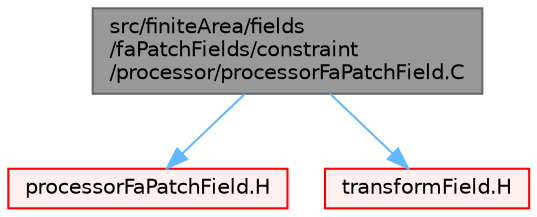 digraph "src/finiteArea/fields/faPatchFields/constraint/processor/processorFaPatchField.C"
{
 // LATEX_PDF_SIZE
  bgcolor="transparent";
  edge [fontname=Helvetica,fontsize=10,labelfontname=Helvetica,labelfontsize=10];
  node [fontname=Helvetica,fontsize=10,shape=box,height=0.2,width=0.4];
  Node1 [id="Node000001",label="src/finiteArea/fields\l/faPatchFields/constraint\l/processor/processorFaPatchField.C",height=0.2,width=0.4,color="gray40", fillcolor="grey60", style="filled", fontcolor="black",tooltip=" "];
  Node1 -> Node2 [id="edge1_Node000001_Node000002",color="steelblue1",style="solid",tooltip=" "];
  Node2 [id="Node000002",label="processorFaPatchField.H",height=0.2,width=0.4,color="red", fillcolor="#FFF0F0", style="filled",URL="$processorFaPatchField_8H.html",tooltip=" "];
  Node1 -> Node362 [id="edge2_Node000001_Node000362",color="steelblue1",style="solid",tooltip=" "];
  Node362 [id="Node000362",label="transformField.H",height=0.2,width=0.4,color="red", fillcolor="#FFF0F0", style="filled",URL="$transformField_8H.html",tooltip="Spatial transformation functions for primitive fields."];
}
